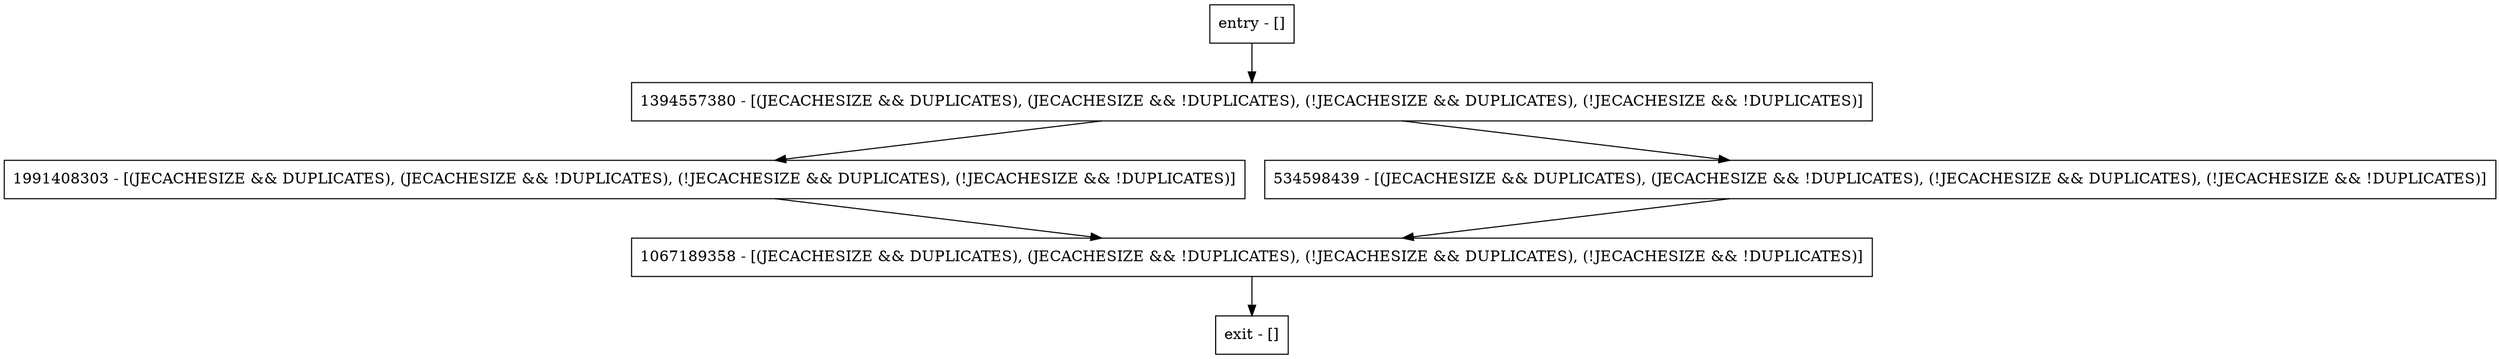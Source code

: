 digraph getUtilizationRepairDone {
node [shape=record];
1991408303 [label="1991408303 - [(JECACHESIZE && DUPLICATES), (JECACHESIZE && !DUPLICATES), (!JECACHESIZE && DUPLICATES), (!JECACHESIZE && !DUPLICATES)]"];
entry [label="entry - []"];
exit [label="exit - []"];
1067189358 [label="1067189358 - [(JECACHESIZE && DUPLICATES), (JECACHESIZE && !DUPLICATES), (!JECACHESIZE && DUPLICATES), (!JECACHESIZE && !DUPLICATES)]"];
534598439 [label="534598439 - [(JECACHESIZE && DUPLICATES), (JECACHESIZE && !DUPLICATES), (!JECACHESIZE && DUPLICATES), (!JECACHESIZE && !DUPLICATES)]"];
1394557380 [label="1394557380 - [(JECACHESIZE && DUPLICATES), (JECACHESIZE && !DUPLICATES), (!JECACHESIZE && DUPLICATES), (!JECACHESIZE && !DUPLICATES)]"];
entry;
exit;
1991408303 -> 1067189358;
entry -> 1394557380;
1067189358 -> exit;
534598439 -> 1067189358;
1394557380 -> 1991408303;
1394557380 -> 534598439;
}
